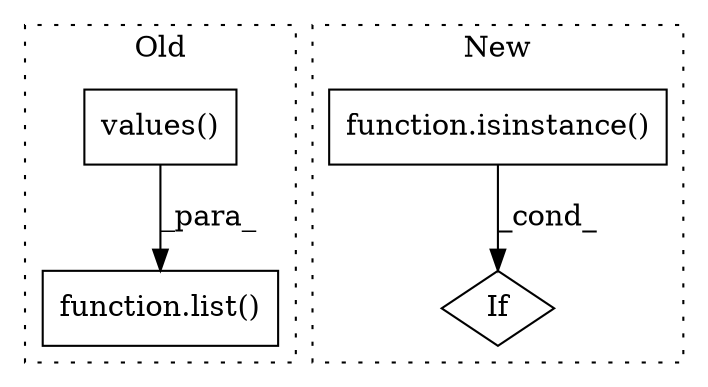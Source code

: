 digraph G {
subgraph cluster0 {
1 [label="values()" a="75" s="6144" l="29" shape="box"];
4 [label="function.list()" a="75" s="6119,6174" l="5,1" shape="box"];
label = "Old";
style="dotted";
}
subgraph cluster1 {
2 [label="function.isinstance()" a="75" s="5809,5854" l="11,1" shape="box"];
3 [label="If" a="96" s="5809" l="0" shape="diamond"];
label = "New";
style="dotted";
}
1 -> 4 [label="_para_"];
2 -> 3 [label="_cond_"];
}